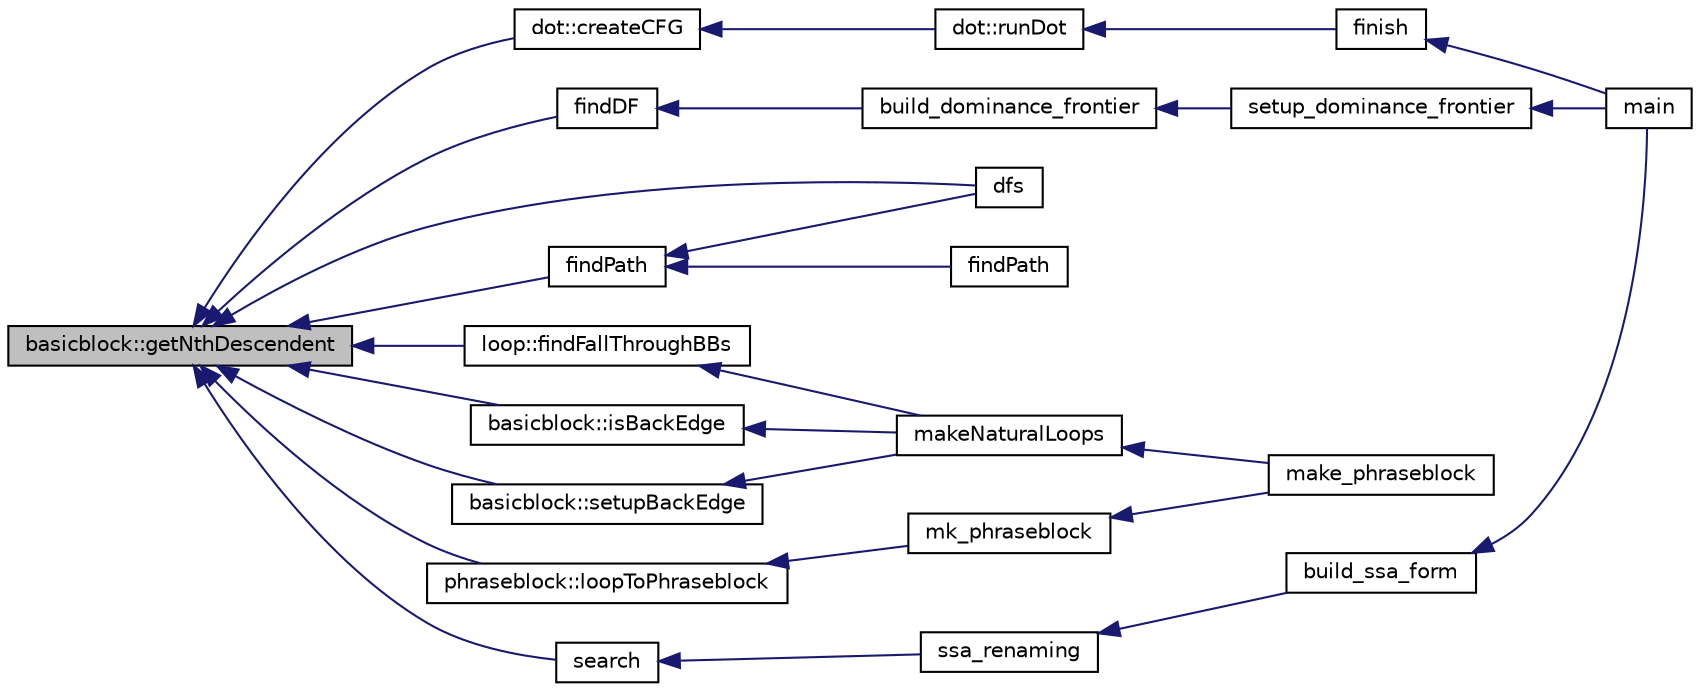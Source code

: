 digraph G
{
  edge [fontname="Helvetica",fontsize="10",labelfontname="Helvetica",labelfontsize="10"];
  node [fontname="Helvetica",fontsize="10",shape=record];
  rankdir=LR;
  Node1 [label="basicblock::getNthDescendent",height=0.2,width=0.4,color="black", fillcolor="grey75", style="filled" fontcolor="black"];
  Node1 -> Node2 [dir=back,color="midnightblue",fontsize="10",style="solid"];
  Node2 [label="dot::createCFG",height=0.2,width=0.4,color="black", fillcolor="white", style="filled",URL="$classdot.html#a34bd8df7c73a49901267dc3ca9209385"];
  Node2 -> Node3 [dir=back,color="midnightblue",fontsize="10",style="solid"];
  Node3 [label="dot::runDot",height=0.2,width=0.4,color="black", fillcolor="white", style="filled",URL="$classdot.html#a613147e95e44f245a63a5b08418c95f9"];
  Node3 -> Node4 [dir=back,color="midnightblue",fontsize="10",style="solid"];
  Node4 [label="finish",height=0.2,width=0.4,color="black", fillcolor="white", style="filled",URL="$main_8cpp.html#a95cf23fdc260a92c373256cf79d940f2"];
  Node4 -> Node5 [dir=back,color="midnightblue",fontsize="10",style="solid"];
  Node5 [label="main",height=0.2,width=0.4,color="black", fillcolor="white", style="filled",URL="$main_8cpp.html#a0ddf1224851353fc92bfbff6f499fa97"];
  Node1 -> Node6 [dir=back,color="midnightblue",fontsize="10",style="solid"];
  Node6 [label="dfs",height=0.2,width=0.4,color="black", fillcolor="white", style="filled",URL="$junk__files_2dfs_8h.html#ae3a14356537513b82f21bcbbade5eec0"];
  Node1 -> Node7 [dir=back,color="midnightblue",fontsize="10",style="solid"];
  Node7 [label="findDF",height=0.2,width=0.4,color="black", fillcolor="white", style="filled",URL="$dominator_8cpp.html#a068f04b45053606fc470549d2c5b4922"];
  Node7 -> Node8 [dir=back,color="midnightblue",fontsize="10",style="solid"];
  Node8 [label="build_dominance_frontier",height=0.2,width=0.4,color="black", fillcolor="white", style="filled",URL="$dominator_8cpp.html#ad80ee601bfd16b0c1cffd3501bf0c93f"];
  Node8 -> Node9 [dir=back,color="midnightblue",fontsize="10",style="solid"];
  Node9 [label="setup_dominance_frontier",height=0.2,width=0.4,color="black", fillcolor="white", style="filled",URL="$dominator_8h.html#af9f49ffe6819033df685a4eb97ef74be"];
  Node9 -> Node5 [dir=back,color="midnightblue",fontsize="10",style="solid"];
  Node1 -> Node10 [dir=back,color="midnightblue",fontsize="10",style="solid"];
  Node10 [label="loop::findFallThroughBBs",height=0.2,width=0.4,color="black", fillcolor="white", style="filled",URL="$classloop.html#a20ecb89d8b7cb21867fe53c6ad56f0f4"];
  Node10 -> Node11 [dir=back,color="midnightblue",fontsize="10",style="solid"];
  Node11 [label="makeNaturalLoops",height=0.2,width=0.4,color="black", fillcolor="white", style="filled",URL="$make__phraseblock_8cpp.html#a533375cdbcbdab104ffd8c23db3f2b9d"];
  Node11 -> Node12 [dir=back,color="midnightblue",fontsize="10",style="solid"];
  Node12 [label="make_phraseblock",height=0.2,width=0.4,color="black", fillcolor="white", style="filled",URL="$make__phraseblock_8cpp.html#af5aea5750e9482dfe18f886b91b680b4"];
  Node1 -> Node13 [dir=back,color="midnightblue",fontsize="10",style="solid"];
  Node13 [label="findPath",height=0.2,width=0.4,color="black", fillcolor="white", style="filled",URL="$dfs_8cpp.html#a3ea3fd529789cd5e9b4a8532b26cea07"];
  Node13 -> Node6 [dir=back,color="midnightblue",fontsize="10",style="solid"];
  Node13 -> Node14 [dir=back,color="midnightblue",fontsize="10",style="solid"];
  Node14 [label="findPath",height=0.2,width=0.4,color="black", fillcolor="white", style="filled",URL="$junk__files_2dfs_8cpp.html#a3ea3fd529789cd5e9b4a8532b26cea07"];
  Node1 -> Node15 [dir=back,color="midnightblue",fontsize="10",style="solid"];
  Node15 [label="basicblock::isBackEdge",height=0.2,width=0.4,color="black", fillcolor="white", style="filled",URL="$classbasicblock.html#a0da29a0f57618d2a13bfdfc9926319b9"];
  Node15 -> Node11 [dir=back,color="midnightblue",fontsize="10",style="solid"];
  Node1 -> Node16 [dir=back,color="midnightblue",fontsize="10",style="solid"];
  Node16 [label="phraseblock::loopToPhraseblock",height=0.2,width=0.4,color="black", fillcolor="white", style="filled",URL="$classphraseblock.html#ab7605258ce67522bb3b894b4b7686271"];
  Node16 -> Node17 [dir=back,color="midnightblue",fontsize="10",style="solid"];
  Node17 [label="mk_phraseblock",height=0.2,width=0.4,color="black", fillcolor="white", style="filled",URL="$make__phraseblock_8cpp.html#ac72dbca1136ae6ee5ad7d722fa23f3f9"];
  Node17 -> Node12 [dir=back,color="midnightblue",fontsize="10",style="solid"];
  Node1 -> Node18 [dir=back,color="midnightblue",fontsize="10",style="solid"];
  Node18 [label="search",height=0.2,width=0.4,color="black", fillcolor="white", style="filled",URL="$ssa_8cpp.html#af9593c92c3c4713e11388054c46aa5e9"];
  Node18 -> Node19 [dir=back,color="midnightblue",fontsize="10",style="solid"];
  Node19 [label="ssa_renaming",height=0.2,width=0.4,color="black", fillcolor="white", style="filled",URL="$ssa_8cpp.html#a804de8f00b7ea9e5487315dc9ff01d77"];
  Node19 -> Node20 [dir=back,color="midnightblue",fontsize="10",style="solid"];
  Node20 [label="build_ssa_form",height=0.2,width=0.4,color="black", fillcolor="white", style="filled",URL="$ssa_8h.html#a99d7839751286ac78c627aabd383cb51"];
  Node20 -> Node5 [dir=back,color="midnightblue",fontsize="10",style="solid"];
  Node1 -> Node21 [dir=back,color="midnightblue",fontsize="10",style="solid"];
  Node21 [label="basicblock::setupBackEdge",height=0.2,width=0.4,color="black", fillcolor="white", style="filled",URL="$classbasicblock.html#a46149b611069f8c2f1328311ea4b7803"];
  Node21 -> Node11 [dir=back,color="midnightblue",fontsize="10",style="solid"];
}
